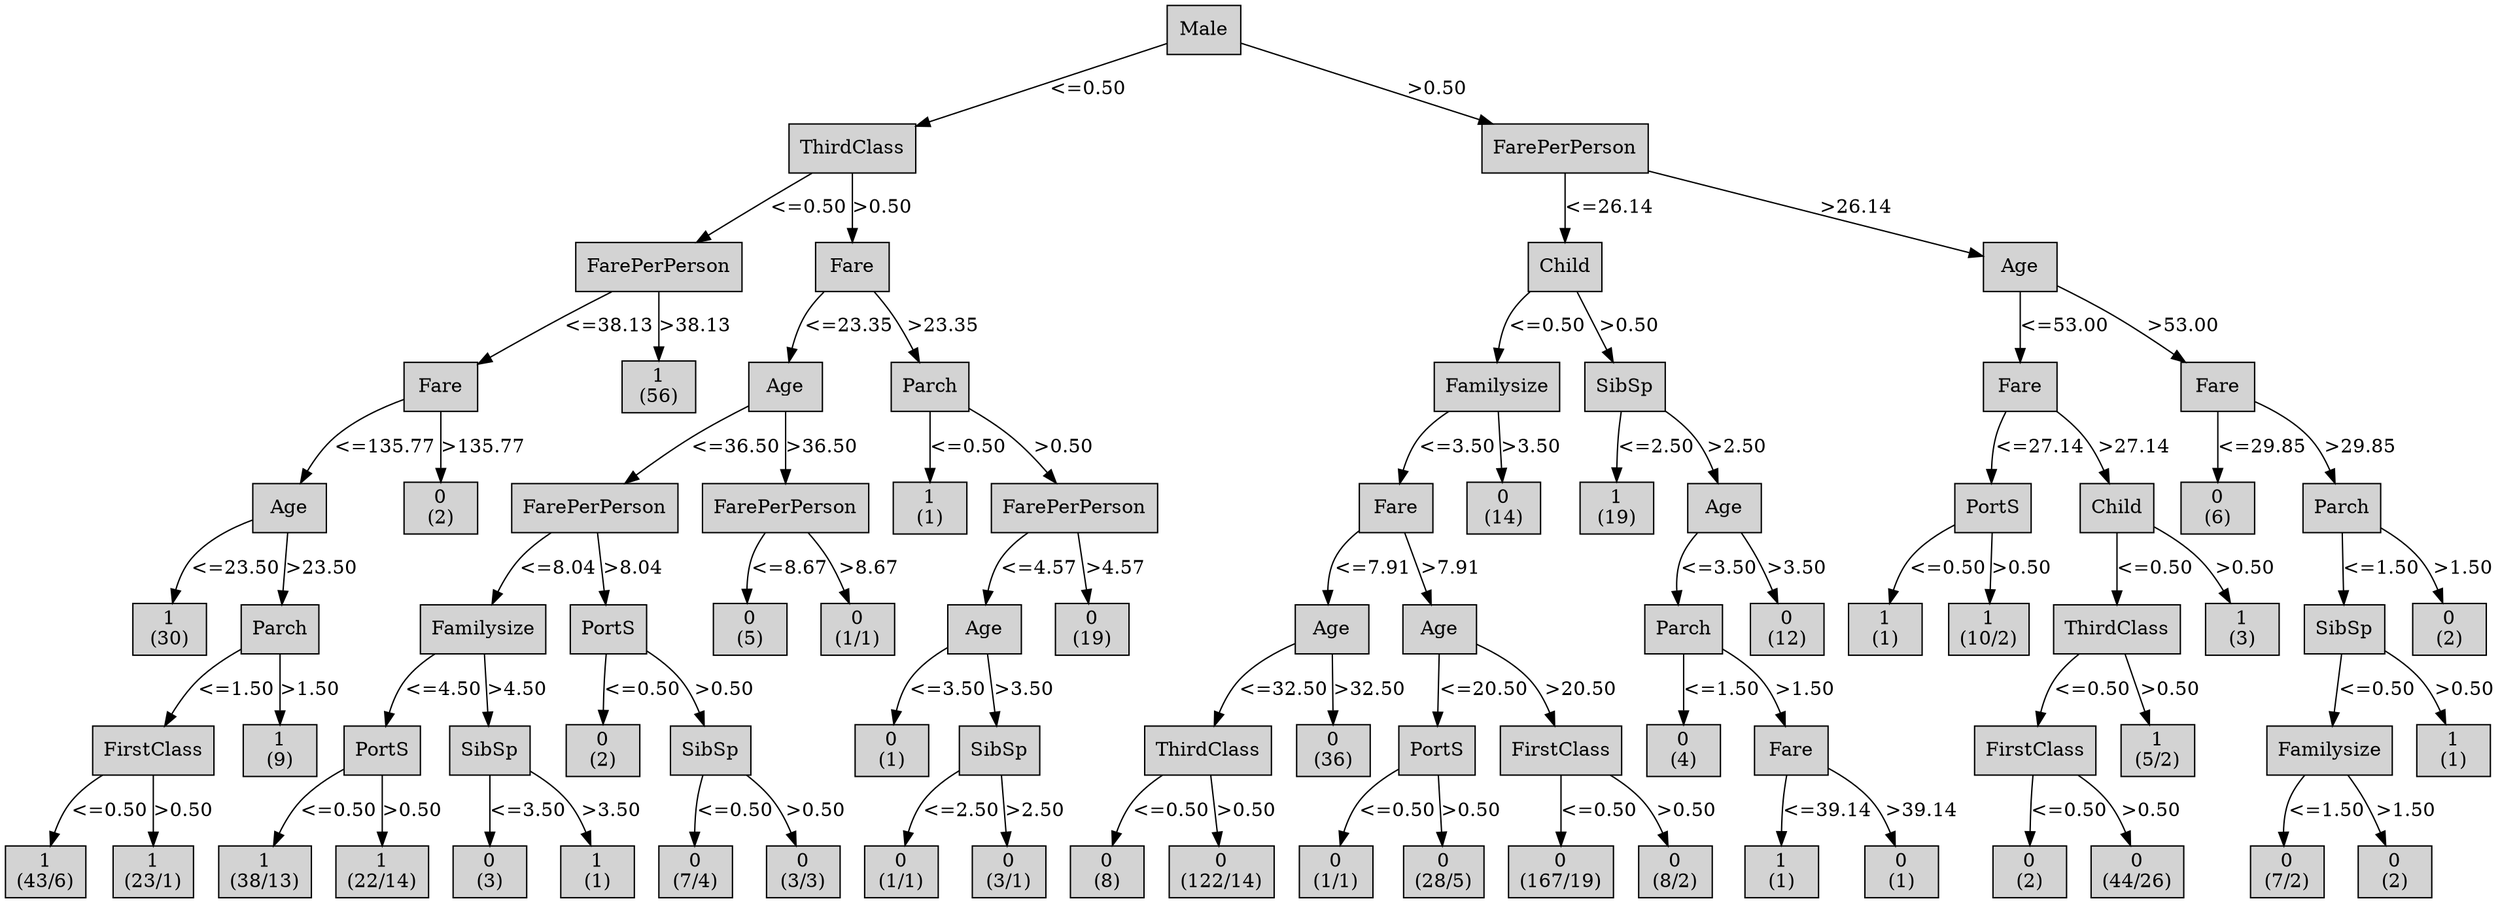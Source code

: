 digraph ID3_Tree {
"0" [shape=box, style=filled, label="Male
", weight=1]
"1" [shape=box, style=filled, label="ThirdClass
", weight=2]
0 -> 1 [ label = "<=0.50"];
"2" [shape=box, style=filled, label="FarePerPerson
", weight=3]
1 -> 2 [ label = "<=0.50"];
"3" [shape=box, style=filled, label="Fare
", weight=4]
2 -> 3 [ label = "<=38.13"];
"4" [shape=box, style=filled, label="Age
", weight=5]
3 -> 4 [ label = "<=135.77"];
"5" [shape=box, style=filled, label="1
(30)
", weight=6]
4 -> 5 [ label = "<=23.50"];
"6" [shape=box, style=filled, label="Parch
", weight=6]
4 -> 6 [ label = ">23.50"];
"7" [shape=box, style=filled, label="FirstClass
", weight=7]
6 -> 7 [ label = "<=1.50"];
"8" [shape=box, style=filled, label="1
(43/6)
", weight=8]
7 -> 8 [ label = "<=0.50"];
"9" [shape=box, style=filled, label="1
(23/1)
", weight=8]
7 -> 9 [ label = ">0.50"];
"10" [shape=box, style=filled, label="1
(9)
", weight=7]
6 -> 10 [ label = ">1.50"];
"11" [shape=box, style=filled, label="0
(2)
", weight=5]
3 -> 11 [ label = ">135.77"];
"12" [shape=box, style=filled, label="1
(56)
", weight=4]
2 -> 12 [ label = ">38.13"];
"13" [shape=box, style=filled, label="Fare
", weight=3]
1 -> 13 [ label = ">0.50"];
"14" [shape=box, style=filled, label="Age
", weight=4]
13 -> 14 [ label = "<=23.35"];
"15" [shape=box, style=filled, label="FarePerPerson
", weight=5]
14 -> 15 [ label = "<=36.50"];
"16" [shape=box, style=filled, label="Familysize
", weight=6]
15 -> 16 [ label = "<=8.04"];
"17" [shape=box, style=filled, label="PortS
", weight=7]
16 -> 17 [ label = "<=4.50"];
"18" [shape=box, style=filled, label="1
(38/13)
", weight=8]
17 -> 18 [ label = "<=0.50"];
"19" [shape=box, style=filled, label="1
(22/14)
", weight=8]
17 -> 19 [ label = ">0.50"];
"20" [shape=box, style=filled, label="SibSp
", weight=7]
16 -> 20 [ label = ">4.50"];
"21" [shape=box, style=filled, label="0
(3)
", weight=8]
20 -> 21 [ label = "<=3.50"];
"22" [shape=box, style=filled, label="1
(1)
", weight=8]
20 -> 22 [ label = ">3.50"];
"23" [shape=box, style=filled, label="PortS
", weight=6]
15 -> 23 [ label = ">8.04"];
"24" [shape=box, style=filled, label="0
(2)
", weight=7]
23 -> 24 [ label = "<=0.50"];
"25" [shape=box, style=filled, label="SibSp
", weight=7]
23 -> 25 [ label = ">0.50"];
"26" [shape=box, style=filled, label="0
(7/4)
", weight=8]
25 -> 26 [ label = "<=0.50"];
"27" [shape=box, style=filled, label="0
(3/3)
", weight=8]
25 -> 27 [ label = ">0.50"];
"28" [shape=box, style=filled, label="FarePerPerson
", weight=5]
14 -> 28 [ label = ">36.50"];
"29" [shape=box, style=filled, label="0
(5)
", weight=6]
28 -> 29 [ label = "<=8.67"];
"30" [shape=box, style=filled, label="0
(1/1)
", weight=6]
28 -> 30 [ label = ">8.67"];
"31" [shape=box, style=filled, label="Parch
", weight=4]
13 -> 31 [ label = ">23.35"];
"32" [shape=box, style=filled, label="1
(1)
", weight=5]
31 -> 32 [ label = "<=0.50"];
"33" [shape=box, style=filled, label="FarePerPerson
", weight=5]
31 -> 33 [ label = ">0.50"];
"34" [shape=box, style=filled, label="Age
", weight=6]
33 -> 34 [ label = "<=4.57"];
"35" [shape=box, style=filled, label="0
(1)
", weight=7]
34 -> 35 [ label = "<=3.50"];
"36" [shape=box, style=filled, label="SibSp
", weight=7]
34 -> 36 [ label = ">3.50"];
"37" [shape=box, style=filled, label="0
(1/1)
", weight=8]
36 -> 37 [ label = "<=2.50"];
"38" [shape=box, style=filled, label="0
(3/1)
", weight=8]
36 -> 38 [ label = ">2.50"];
"39" [shape=box, style=filled, label="0
(19)
", weight=6]
33 -> 39 [ label = ">4.57"];
"40" [shape=box, style=filled, label="FarePerPerson
", weight=2]
0 -> 40 [ label = ">0.50"];
"41" [shape=box, style=filled, label="Child
", weight=3]
40 -> 41 [ label = "<=26.14"];
"42" [shape=box, style=filled, label="Familysize
", weight=4]
41 -> 42 [ label = "<=0.50"];
"43" [shape=box, style=filled, label="Fare
", weight=5]
42 -> 43 [ label = "<=3.50"];
"44" [shape=box, style=filled, label="Age
", weight=6]
43 -> 44 [ label = "<=7.91"];
"45" [shape=box, style=filled, label="ThirdClass
", weight=7]
44 -> 45 [ label = "<=32.50"];
"46" [shape=box, style=filled, label="0
(8)
", weight=8]
45 -> 46 [ label = "<=0.50"];
"47" [shape=box, style=filled, label="0
(122/14)
", weight=8]
45 -> 47 [ label = ">0.50"];
"48" [shape=box, style=filled, label="0
(36)
", weight=7]
44 -> 48 [ label = ">32.50"];
"49" [shape=box, style=filled, label="Age
", weight=6]
43 -> 49 [ label = ">7.91"];
"50" [shape=box, style=filled, label="PortS
", weight=7]
49 -> 50 [ label = "<=20.50"];
"51" [shape=box, style=filled, label="0
(1/1)
", weight=8]
50 -> 51 [ label = "<=0.50"];
"52" [shape=box, style=filled, label="0
(28/5)
", weight=8]
50 -> 52 [ label = ">0.50"];
"53" [shape=box, style=filled, label="FirstClass
", weight=7]
49 -> 53 [ label = ">20.50"];
"54" [shape=box, style=filled, label="0
(167/19)
", weight=8]
53 -> 54 [ label = "<=0.50"];
"55" [shape=box, style=filled, label="0
(8/2)
", weight=8]
53 -> 55 [ label = ">0.50"];
"56" [shape=box, style=filled, label="0
(14)
", weight=5]
42 -> 56 [ label = ">3.50"];
"57" [shape=box, style=filled, label="SibSp
", weight=4]
41 -> 57 [ label = ">0.50"];
"58" [shape=box, style=filled, label="1
(19)
", weight=5]
57 -> 58 [ label = "<=2.50"];
"59" [shape=box, style=filled, label="Age
", weight=5]
57 -> 59 [ label = ">2.50"];
"60" [shape=box, style=filled, label="Parch
", weight=6]
59 -> 60 [ label = "<=3.50"];
"61" [shape=box, style=filled, label="0
(4)
", weight=7]
60 -> 61 [ label = "<=1.50"];
"62" [shape=box, style=filled, label="Fare
", weight=7]
60 -> 62 [ label = ">1.50"];
"63" [shape=box, style=filled, label="1
(1)
", weight=8]
62 -> 63 [ label = "<=39.14"];
"64" [shape=box, style=filled, label="0
(1)
", weight=8]
62 -> 64 [ label = ">39.14"];
"65" [shape=box, style=filled, label="0
(12)
", weight=6]
59 -> 65 [ label = ">3.50"];
"66" [shape=box, style=filled, label="Age
", weight=3]
40 -> 66 [ label = ">26.14"];
"67" [shape=box, style=filled, label="Fare
", weight=4]
66 -> 67 [ label = "<=53.00"];
"68" [shape=box, style=filled, label="PortS
", weight=5]
67 -> 68 [ label = "<=27.14"];
"69" [shape=box, style=filled, label="1
(1)
", weight=6]
68 -> 69 [ label = "<=0.50"];
"70" [shape=box, style=filled, label="1
(10/2)
", weight=6]
68 -> 70 [ label = ">0.50"];
"71" [shape=box, style=filled, label="Child
", weight=5]
67 -> 71 [ label = ">27.14"];
"72" [shape=box, style=filled, label="ThirdClass
", weight=6]
71 -> 72 [ label = "<=0.50"];
"73" [shape=box, style=filled, label="FirstClass
", weight=7]
72 -> 73 [ label = "<=0.50"];
"74" [shape=box, style=filled, label="0
(2)
", weight=8]
73 -> 74 [ label = "<=0.50"];
"75" [shape=box, style=filled, label="0
(44/26)
", weight=8]
73 -> 75 [ label = ">0.50"];
"76" [shape=box, style=filled, label="1
(5/2)
", weight=7]
72 -> 76 [ label = ">0.50"];
"77" [shape=box, style=filled, label="1
(3)
", weight=6]
71 -> 77 [ label = ">0.50"];
"78" [shape=box, style=filled, label="Fare
", weight=4]
66 -> 78 [ label = ">53.00"];
"79" [shape=box, style=filled, label="0
(6)
", weight=5]
78 -> 79 [ label = "<=29.85"];
"80" [shape=box, style=filled, label="Parch
", weight=5]
78 -> 80 [ label = ">29.85"];
"81" [shape=box, style=filled, label="SibSp
", weight=6]
80 -> 81 [ label = "<=1.50"];
"82" [shape=box, style=filled, label="Familysize
", weight=7]
81 -> 82 [ label = "<=0.50"];
"83" [shape=box, style=filled, label="0
(7/2)
", weight=8]
82 -> 83 [ label = "<=1.50"];
"84" [shape=box, style=filled, label="0
(2)
", weight=8]
82 -> 84 [ label = ">1.50"];
"85" [shape=box, style=filled, label="1
(1)
", weight=7]
81 -> 85 [ label = ">0.50"];
"86" [shape=box, style=filled, label="0
(2)
", weight=6]
80 -> 86 [ label = ">1.50"];
{rank=same; 0;};
{rank=same; 1;40;};
{rank=same; 2;13;41;66;};
{rank=same; 3;12;14;31;42;57;67;78;};
{rank=same; 4;11;15;28;32;33;43;56;58;59;68;71;79;80;};
{rank=same; 5;6;16;23;29;30;34;39;44;49;60;65;69;70;72;77;81;86;};
{rank=same; 7;10;17;20;24;25;35;36;45;48;50;53;61;62;73;76;82;85;};
{rank=same; 8;9;18;19;21;22;26;27;37;38;46;47;51;52;54;55;63;64;74;75;83;84;};
}